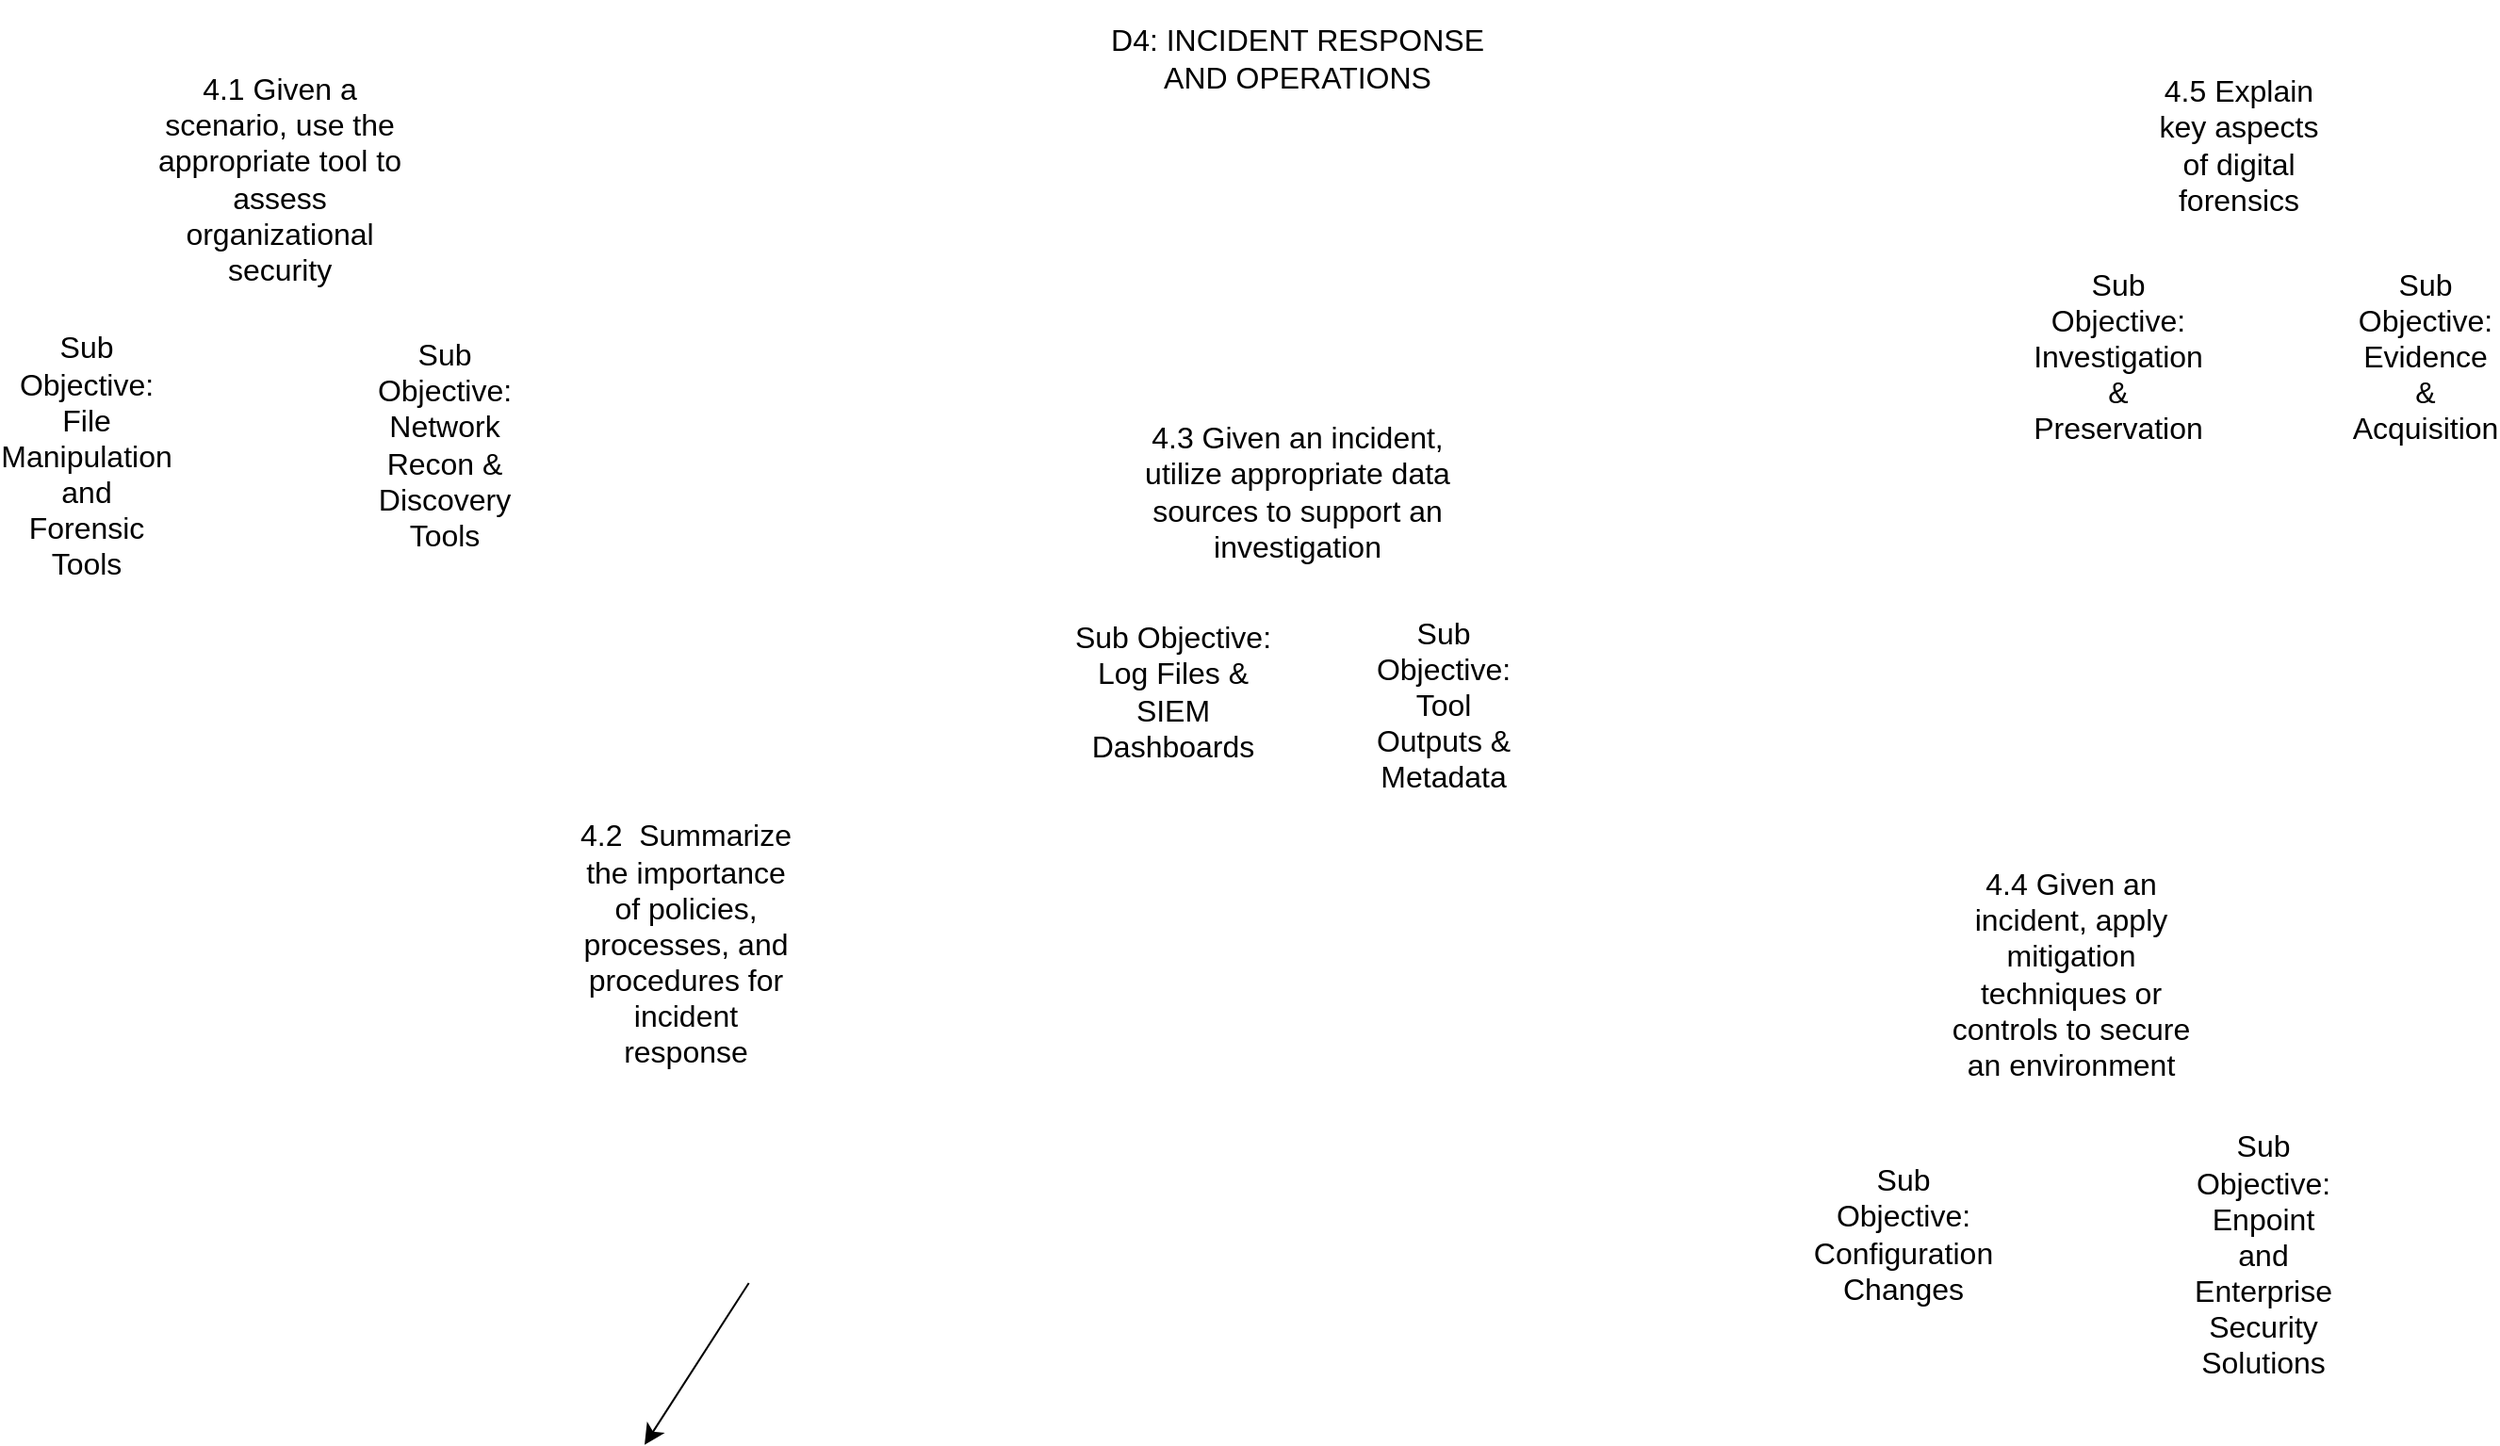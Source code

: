 <mxfile version="22.1.16" type="github">
  <diagram name="Page-1" id="ZUHi_cFpA8YCc4I6dhga">
    <mxGraphModel dx="2348" dy="1680" grid="0" gridSize="10" guides="1" tooltips="1" connect="1" arrows="1" fold="1" page="0" pageScale="1" pageWidth="850" pageHeight="1100" math="0" shadow="0">
      <root>
        <mxCell id="0" />
        <mxCell id="1" parent="0" />
        <mxCell id="OKXT7ZOwQHRQDOJcYtUU-2" value="D4: INCIDENT RESPONSE AND OPERATIONS" style="text;strokeColor=none;fillColor=none;html=1;align=center;verticalAlign=middle;whiteSpace=wrap;rounded=0;fontSize=16;" parent="1" vertex="1">
          <mxGeometry x="185" y="-429" width="215" height="62" as="geometry" />
        </mxCell>
        <mxCell id="OKXT7ZOwQHRQDOJcYtUU-3" value="4.1 Given a scenario, use the appropriate tool to assess organizational security" style="text;strokeColor=none;fillColor=none;html=1;align=center;verticalAlign=middle;whiteSpace=wrap;rounded=0;fontSize=16;" parent="1" vertex="1">
          <mxGeometry x="-313" y="-349" width="131" height="30" as="geometry" />
        </mxCell>
        <mxCell id="OKXT7ZOwQHRQDOJcYtUU-4" value="4.2&amp;nbsp; Summarize the importance of policies, processes, and procedures for incident response" style="text;strokeColor=none;fillColor=none;html=1;align=center;verticalAlign=middle;whiteSpace=wrap;rounded=0;fontSize=16;" parent="1" vertex="1">
          <mxGeometry x="-94" y="57" width="124" height="30" as="geometry" />
        </mxCell>
        <mxCell id="OKXT7ZOwQHRQDOJcYtUU-15" style="edgeStyle=none;curved=1;rounded=0;orthogonalLoop=1;jettySize=auto;html=1;fontSize=12;startSize=8;endSize=8;" parent="1" edge="1">
          <mxGeometry relative="1" as="geometry">
            <mxPoint x="-54.003" y="337.933" as="targetPoint" />
            <mxPoint x="1.33" y="252" as="sourcePoint" />
          </mxGeometry>
        </mxCell>
        <mxCell id="OKXT7ZOwQHRQDOJcYtUU-5" value="4.3 Given an incident, utilize appropriate data sources to support an investigation" style="text;strokeColor=none;fillColor=none;html=1;align=center;verticalAlign=middle;whiteSpace=wrap;rounded=0;fontSize=16;" parent="1" vertex="1">
          <mxGeometry x="203" y="-183" width="179" height="30" as="geometry" />
        </mxCell>
        <mxCell id="OKXT7ZOwQHRQDOJcYtUU-6" value="4.4 Given an incident, apply mitigation techniques or controls to secure an environment" style="text;strokeColor=none;fillColor=none;html=1;align=center;verticalAlign=middle;whiteSpace=wrap;rounded=0;fontSize=16;" parent="1" vertex="1">
          <mxGeometry x="631" y="65" width="144" height="46" as="geometry" />
        </mxCell>
        <mxCell id="OKXT7ZOwQHRQDOJcYtUU-7" value="4.5 Explain key aspects of digital forensics" style="text;strokeColor=none;fillColor=none;html=1;align=center;verticalAlign=middle;whiteSpace=wrap;rounded=0;fontSize=16;" parent="1" vertex="1">
          <mxGeometry x="744" y="-367" width="96" height="30" as="geometry" />
        </mxCell>
        <mxCell id="OKXT7ZOwQHRQDOJcYtUU-10" value="Sub Objective: Log Files &amp;amp; SIEM Dashboards" style="text;strokeColor=none;fillColor=none;html=1;align=center;verticalAlign=middle;whiteSpace=wrap;rounded=0;fontSize=16;" parent="1" vertex="1">
          <mxGeometry x="171" y="-77" width="110.5" height="30" as="geometry" />
        </mxCell>
        <mxCell id="OKXT7ZOwQHRQDOJcYtUU-18" value="Sub Objective: Tool Outputs &amp;amp; Metadata" style="text;strokeColor=none;fillColor=none;html=1;align=center;verticalAlign=middle;whiteSpace=wrap;rounded=0;fontSize=16;" parent="1" vertex="1">
          <mxGeometry x="340" y="-70" width="60" height="30" as="geometry" />
        </mxCell>
        <mxCell id="OKXT7ZOwQHRQDOJcYtUU-19" value="Sub Objective: Configuration Changes" style="text;strokeColor=none;fillColor=none;html=1;align=center;verticalAlign=middle;whiteSpace=wrap;rounded=0;fontSize=16;" parent="1" vertex="1">
          <mxGeometry x="584" y="211" width="60" height="30" as="geometry" />
        </mxCell>
        <mxCell id="OKXT7ZOwQHRQDOJcYtUU-20" value="Sub Objective: Enpoint and Enterprise Security Solutions" style="text;strokeColor=none;fillColor=none;html=1;align=center;verticalAlign=middle;whiteSpace=wrap;rounded=0;fontSize=16;" parent="1" vertex="1">
          <mxGeometry x="775" y="222" width="60" height="30" as="geometry" />
        </mxCell>
        <mxCell id="OKXT7ZOwQHRQDOJcYtUU-21" value="Sub Objective: Investigation &amp;amp; Preservation" style="text;strokeColor=none;fillColor=none;html=1;align=center;verticalAlign=middle;whiteSpace=wrap;rounded=0;fontSize=16;" parent="1" vertex="1">
          <mxGeometry x="698" y="-255" width="60" height="30" as="geometry" />
        </mxCell>
        <mxCell id="OKXT7ZOwQHRQDOJcYtUU-22" value="Sub Objective: Evidence &amp;amp; Acquisition" style="text;strokeColor=none;fillColor=none;html=1;align=center;verticalAlign=middle;whiteSpace=wrap;rounded=0;fontSize=16;" parent="1" vertex="1">
          <mxGeometry x="861" y="-255" width="60" height="30" as="geometry" />
        </mxCell>
        <mxCell id="OKXT7ZOwQHRQDOJcYtUU-23" value="Sub Objective: File Manipulation and Forensic Tools" style="text;strokeColor=none;fillColor=none;html=1;align=center;verticalAlign=middle;whiteSpace=wrap;rounded=0;fontSize=16;" parent="1" vertex="1">
          <mxGeometry x="-380" y="-202" width="60" height="30" as="geometry" />
        </mxCell>
        <mxCell id="OKXT7ZOwQHRQDOJcYtUU-24" value="Sub Objective: Network Recon &amp;amp; Discovery Tools" style="text;strokeColor=none;fillColor=none;html=1;align=center;verticalAlign=middle;whiteSpace=wrap;rounded=0;fontSize=16;" parent="1" vertex="1">
          <mxGeometry x="-190" y="-208" width="60" height="30" as="geometry" />
        </mxCell>
      </root>
    </mxGraphModel>
  </diagram>
</mxfile>
